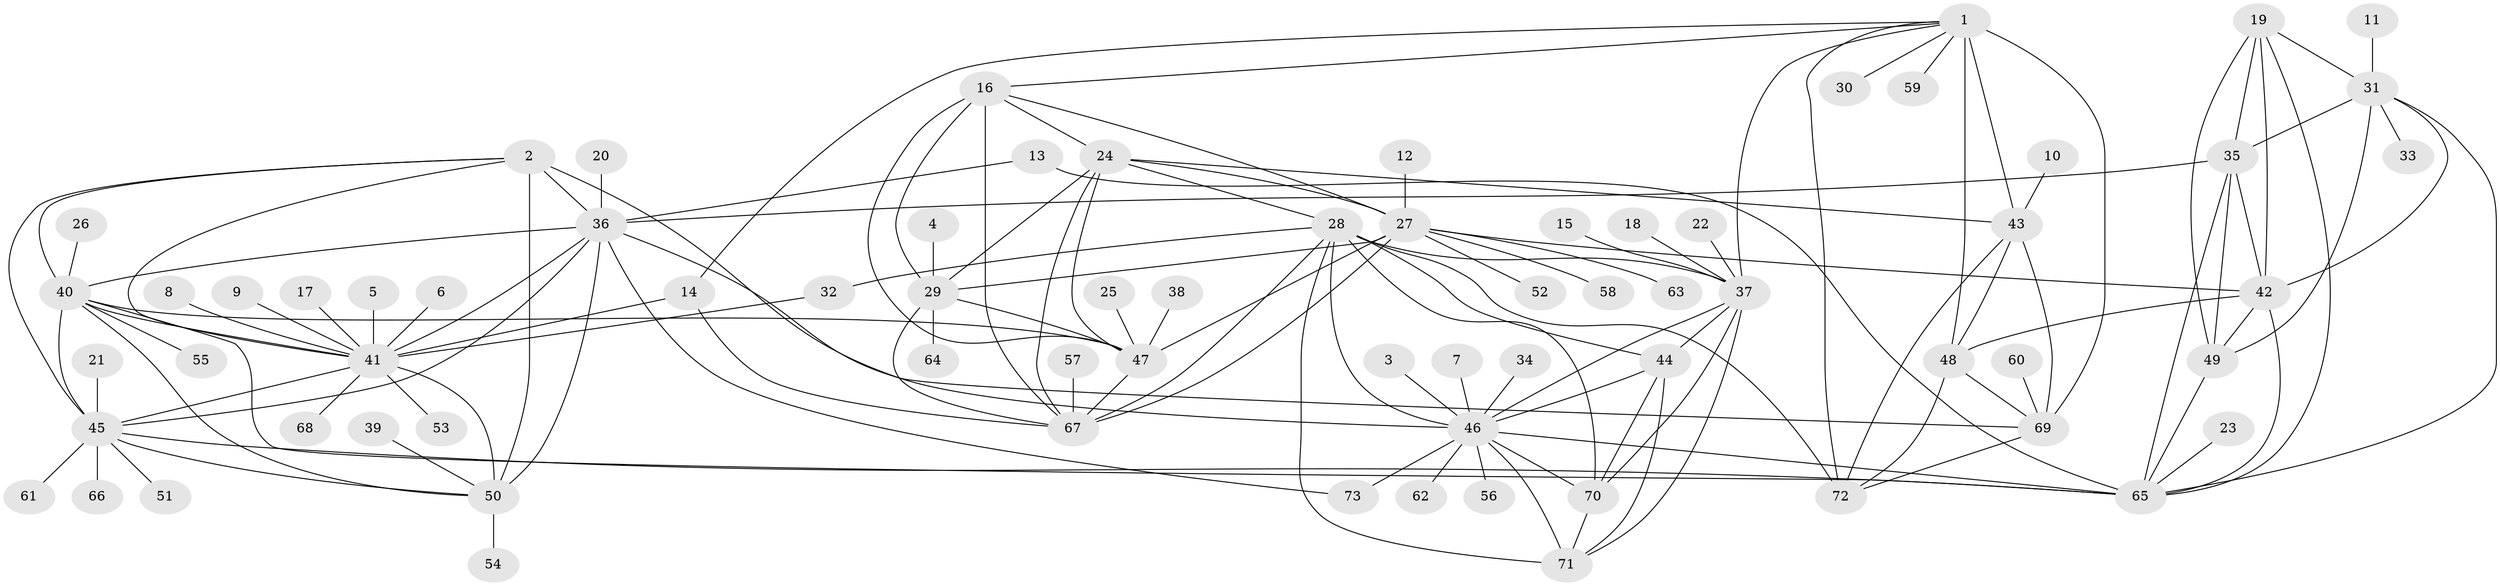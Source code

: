 // original degree distribution, {9: 0.03496503496503497, 8: 0.06293706293706294, 6: 0.006993006993006993, 10: 0.027972027972027972, 13: 0.013986013986013986, 7: 0.04195804195804196, 17: 0.006993006993006993, 12: 0.013986013986013986, 11: 0.027972027972027972, 15: 0.006993006993006993, 1: 0.5874125874125874, 2: 0.14685314685314685, 3: 0.02097902097902098}
// Generated by graph-tools (version 1.1) at 2025/26/03/09/25 03:26:46]
// undirected, 73 vertices, 134 edges
graph export_dot {
graph [start="1"]
  node [color=gray90,style=filled];
  1;
  2;
  3;
  4;
  5;
  6;
  7;
  8;
  9;
  10;
  11;
  12;
  13;
  14;
  15;
  16;
  17;
  18;
  19;
  20;
  21;
  22;
  23;
  24;
  25;
  26;
  27;
  28;
  29;
  30;
  31;
  32;
  33;
  34;
  35;
  36;
  37;
  38;
  39;
  40;
  41;
  42;
  43;
  44;
  45;
  46;
  47;
  48;
  49;
  50;
  51;
  52;
  53;
  54;
  55;
  56;
  57;
  58;
  59;
  60;
  61;
  62;
  63;
  64;
  65;
  66;
  67;
  68;
  69;
  70;
  71;
  72;
  73;
  1 -- 14 [weight=1.0];
  1 -- 16 [weight=1.0];
  1 -- 30 [weight=1.0];
  1 -- 37 [weight=1.0];
  1 -- 43 [weight=3.0];
  1 -- 48 [weight=3.0];
  1 -- 59 [weight=1.0];
  1 -- 69 [weight=3.0];
  1 -- 72 [weight=3.0];
  2 -- 36 [weight=1.0];
  2 -- 40 [weight=1.0];
  2 -- 41 [weight=1.0];
  2 -- 45 [weight=1.0];
  2 -- 46 [weight=1.0];
  2 -- 50 [weight=2.0];
  3 -- 46 [weight=1.0];
  4 -- 29 [weight=1.0];
  5 -- 41 [weight=1.0];
  6 -- 41 [weight=1.0];
  7 -- 46 [weight=1.0];
  8 -- 41 [weight=1.0];
  9 -- 41 [weight=1.0];
  10 -- 43 [weight=1.0];
  11 -- 31 [weight=1.0];
  12 -- 27 [weight=1.0];
  13 -- 36 [weight=1.0];
  13 -- 65 [weight=1.0];
  14 -- 41 [weight=1.0];
  14 -- 67 [weight=1.0];
  15 -- 37 [weight=1.0];
  16 -- 24 [weight=1.0];
  16 -- 27 [weight=1.0];
  16 -- 29 [weight=1.0];
  16 -- 47 [weight=2.0];
  16 -- 67 [weight=1.0];
  17 -- 41 [weight=1.0];
  18 -- 37 [weight=1.0];
  19 -- 31 [weight=1.0];
  19 -- 35 [weight=2.0];
  19 -- 42 [weight=1.0];
  19 -- 49 [weight=1.0];
  19 -- 65 [weight=1.0];
  20 -- 36 [weight=1.0];
  21 -- 45 [weight=1.0];
  22 -- 37 [weight=1.0];
  23 -- 65 [weight=1.0];
  24 -- 27 [weight=1.0];
  24 -- 28 [weight=1.0];
  24 -- 29 [weight=1.0];
  24 -- 43 [weight=1.0];
  24 -- 47 [weight=2.0];
  24 -- 67 [weight=1.0];
  25 -- 47 [weight=1.0];
  26 -- 40 [weight=1.0];
  27 -- 29 [weight=1.0];
  27 -- 42 [weight=1.0];
  27 -- 47 [weight=2.0];
  27 -- 52 [weight=1.0];
  27 -- 58 [weight=1.0];
  27 -- 63 [weight=1.0];
  27 -- 67 [weight=1.0];
  28 -- 32 [weight=1.0];
  28 -- 37 [weight=2.0];
  28 -- 44 [weight=2.0];
  28 -- 46 [weight=2.0];
  28 -- 67 [weight=1.0];
  28 -- 70 [weight=2.0];
  28 -- 71 [weight=2.0];
  28 -- 72 [weight=1.0];
  29 -- 47 [weight=2.0];
  29 -- 64 [weight=1.0];
  29 -- 67 [weight=1.0];
  31 -- 33 [weight=1.0];
  31 -- 35 [weight=2.0];
  31 -- 42 [weight=1.0];
  31 -- 49 [weight=1.0];
  31 -- 65 [weight=1.0];
  32 -- 41 [weight=1.0];
  34 -- 46 [weight=1.0];
  35 -- 36 [weight=1.0];
  35 -- 42 [weight=2.0];
  35 -- 49 [weight=2.0];
  35 -- 65 [weight=2.0];
  36 -- 40 [weight=1.0];
  36 -- 41 [weight=1.0];
  36 -- 45 [weight=1.0];
  36 -- 50 [weight=2.0];
  36 -- 69 [weight=1.0];
  36 -- 73 [weight=1.0];
  37 -- 44 [weight=1.0];
  37 -- 46 [weight=1.0];
  37 -- 70 [weight=1.0];
  37 -- 71 [weight=1.0];
  38 -- 47 [weight=1.0];
  39 -- 50 [weight=1.0];
  40 -- 41 [weight=1.0];
  40 -- 45 [weight=1.0];
  40 -- 47 [weight=1.0];
  40 -- 50 [weight=2.0];
  40 -- 55 [weight=1.0];
  40 -- 65 [weight=1.0];
  41 -- 45 [weight=1.0];
  41 -- 50 [weight=2.0];
  41 -- 53 [weight=1.0];
  41 -- 68 [weight=1.0];
  42 -- 48 [weight=1.0];
  42 -- 49 [weight=1.0];
  42 -- 65 [weight=1.0];
  43 -- 48 [weight=1.0];
  43 -- 69 [weight=1.0];
  43 -- 72 [weight=1.0];
  44 -- 46 [weight=1.0];
  44 -- 70 [weight=1.0];
  44 -- 71 [weight=1.0];
  45 -- 50 [weight=2.0];
  45 -- 51 [weight=1.0];
  45 -- 61 [weight=1.0];
  45 -- 65 [weight=1.0];
  45 -- 66 [weight=1.0];
  46 -- 56 [weight=1.0];
  46 -- 62 [weight=1.0];
  46 -- 65 [weight=1.0];
  46 -- 70 [weight=1.0];
  46 -- 71 [weight=1.0];
  46 -- 73 [weight=1.0];
  47 -- 67 [weight=2.0];
  48 -- 69 [weight=1.0];
  48 -- 72 [weight=1.0];
  49 -- 65 [weight=1.0];
  50 -- 54 [weight=1.0];
  57 -- 67 [weight=1.0];
  60 -- 69 [weight=1.0];
  69 -- 72 [weight=1.0];
  70 -- 71 [weight=1.0];
}
